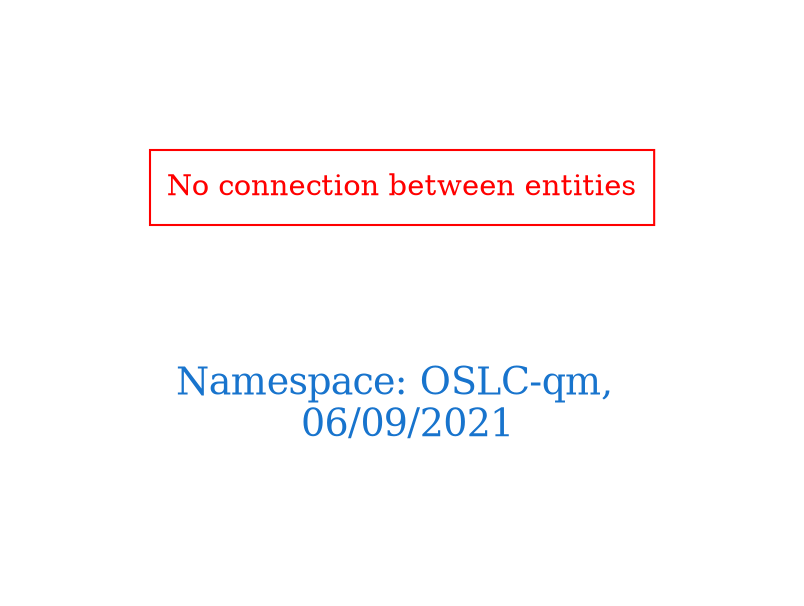 digraph OGIT_ontology {
 graph [ rankdir= LR,pad=1 
fontsize = 18,
fontcolor= dodgerblue3,label = "\n\n\nNamespace: OSLC-qm, \n 06/09/2021"];
node[shape=polygon];
edge [  color="gray81"];

"No connection between entities" [fontcolor = "red",color="red", shape="polygon"]
}
